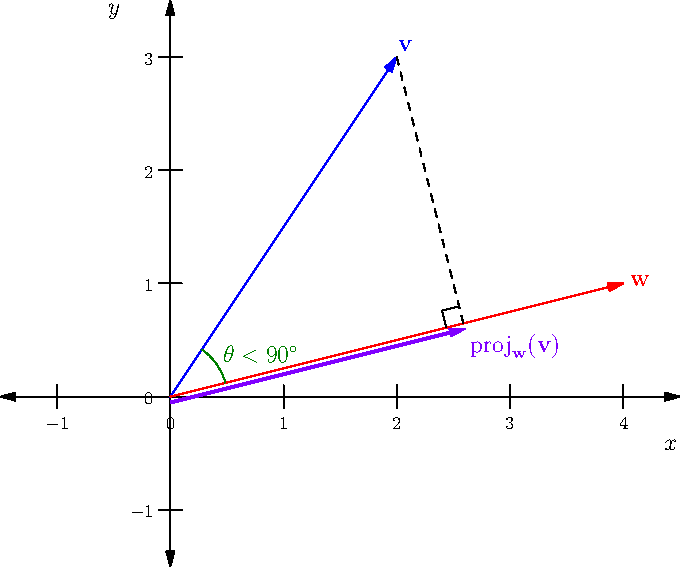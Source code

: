 size(12cm);
import geometry;
pair foot(pair P, pair A, pair B) { return foot(triangle(A,B,P).VC); }
usepackage("amsmath");

import graph;
xaxis("$x$", -1.5, 4.5, Ticks(Label(fontsize(9pt)), Step=1, begin=true, end=true), Arrows);
yaxis("$y$", -1.5, 3.5, Ticks(Label(fontsize(9pt)), Step=1, begin=true, end=true), Arrows);

pair v = (2,3);
pair w = (4,1);
pair O = (0,0);

draw(O--v, blue, EndArrow);
draw(O--w, red, EndArrow);
label("$\mathbf{w}$", w, dir(w), red);
label("$\mathbf{v}$", v, dir(v), blue);
pair P = foot(v,O,w);
draw(v--P, dashed);
markangle("$\theta < 90^{\circ}$", w, O, v, deepgreen);
markrightangle(v, P, O, black);
transform t = shift(dir(w)*dir(-90)*0.05);
draw(t*(O--P), purple+1.5, EndMargin);
draw(t*(O--P), purple, EndArrow);
label("$\operatorname{proj}_{\mathbf{w}}(\mathbf{v})$", t*P, dir(-45), purple);
